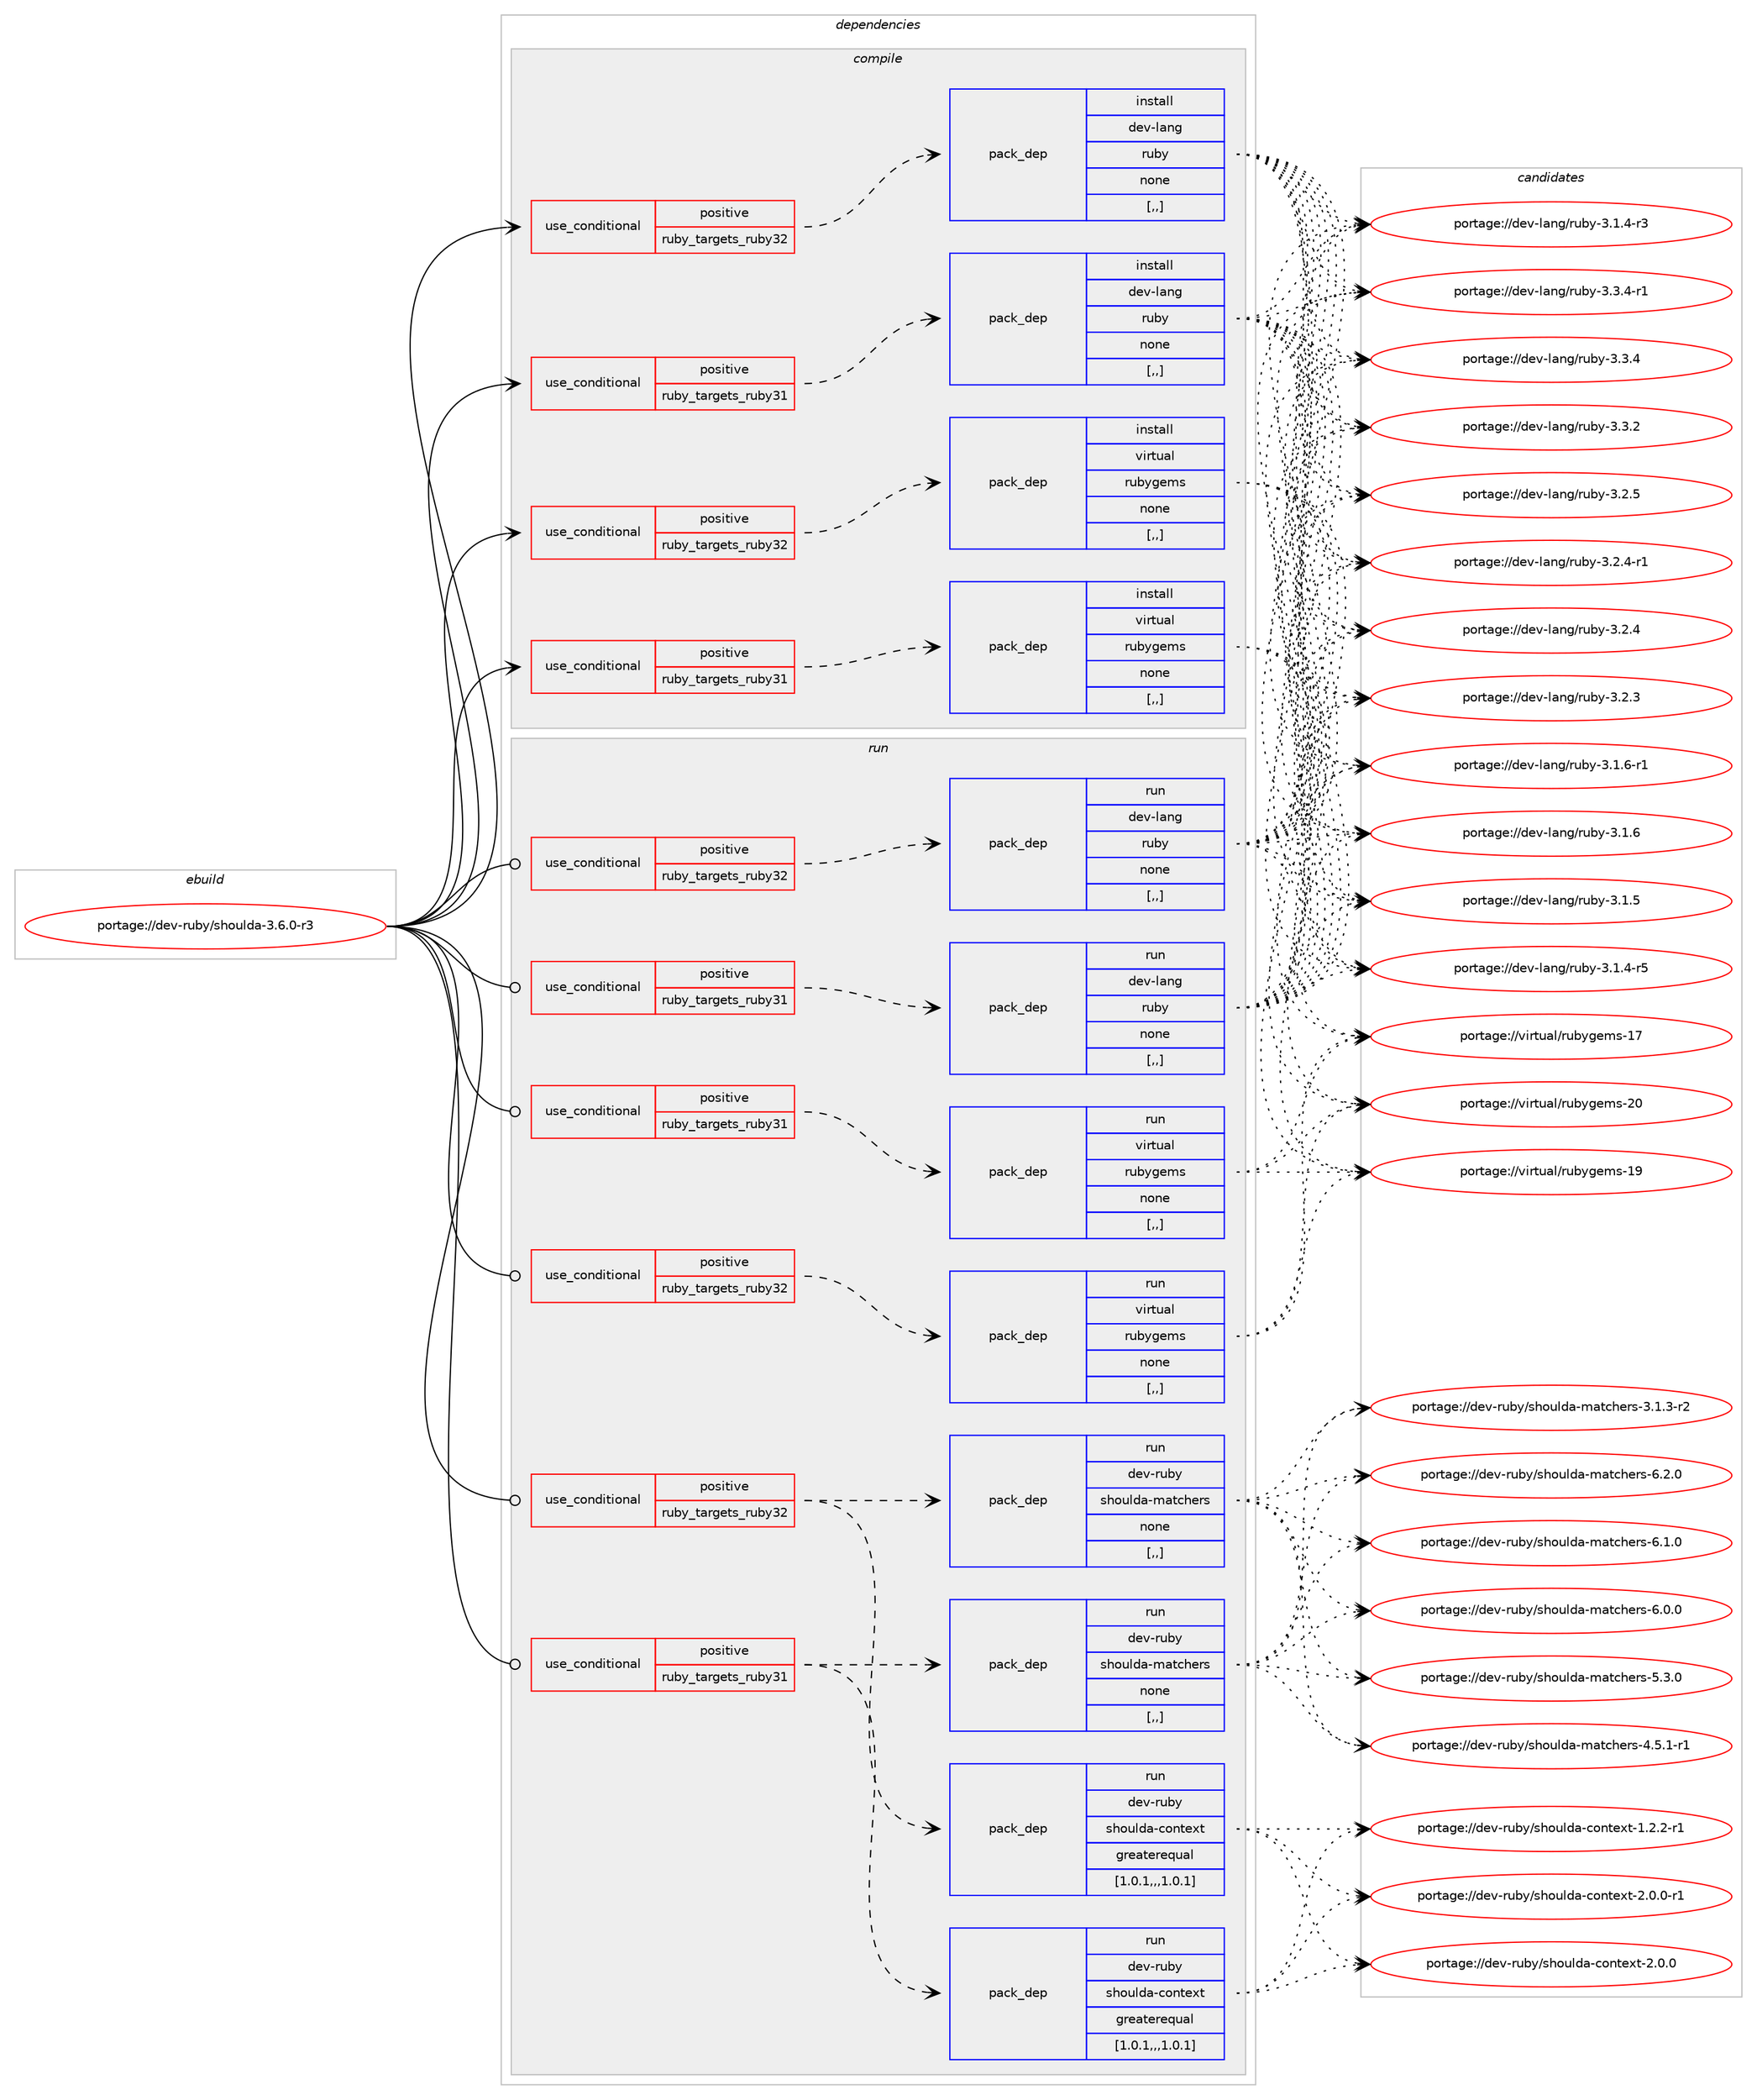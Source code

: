 digraph prolog {

# *************
# Graph options
# *************

newrank=true;
concentrate=true;
compound=true;
graph [rankdir=LR,fontname=Helvetica,fontsize=10,ranksep=1.5];#, ranksep=2.5, nodesep=0.2];
edge  [arrowhead=vee];
node  [fontname=Helvetica,fontsize=10];

# **********
# The ebuild
# **********

subgraph cluster_leftcol {
color=gray;
label=<<i>ebuild</i>>;
id [label="portage://dev-ruby/shoulda-3.6.0-r3", color=red, width=4, href="../dev-ruby/shoulda-3.6.0-r3.svg"];
}

# ****************
# The dependencies
# ****************

subgraph cluster_midcol {
color=gray;
label=<<i>dependencies</i>>;
subgraph cluster_compile {
fillcolor="#eeeeee";
style=filled;
label=<<i>compile</i>>;
subgraph cond56481 {
dependency203065 [label=<<TABLE BORDER="0" CELLBORDER="1" CELLSPACING="0" CELLPADDING="4"><TR><TD ROWSPAN="3" CELLPADDING="10">use_conditional</TD></TR><TR><TD>positive</TD></TR><TR><TD>ruby_targets_ruby31</TD></TR></TABLE>>, shape=none, color=red];
subgraph pack145198 {
dependency203066 [label=<<TABLE BORDER="0" CELLBORDER="1" CELLSPACING="0" CELLPADDING="4" WIDTH="220"><TR><TD ROWSPAN="6" CELLPADDING="30">pack_dep</TD></TR><TR><TD WIDTH="110">install</TD></TR><TR><TD>dev-lang</TD></TR><TR><TD>ruby</TD></TR><TR><TD>none</TD></TR><TR><TD>[,,]</TD></TR></TABLE>>, shape=none, color=blue];
}
dependency203065:e -> dependency203066:w [weight=20,style="dashed",arrowhead="vee"];
}
id:e -> dependency203065:w [weight=20,style="solid",arrowhead="vee"];
subgraph cond56482 {
dependency203067 [label=<<TABLE BORDER="0" CELLBORDER="1" CELLSPACING="0" CELLPADDING="4"><TR><TD ROWSPAN="3" CELLPADDING="10">use_conditional</TD></TR><TR><TD>positive</TD></TR><TR><TD>ruby_targets_ruby31</TD></TR></TABLE>>, shape=none, color=red];
subgraph pack145199 {
dependency203068 [label=<<TABLE BORDER="0" CELLBORDER="1" CELLSPACING="0" CELLPADDING="4" WIDTH="220"><TR><TD ROWSPAN="6" CELLPADDING="30">pack_dep</TD></TR><TR><TD WIDTH="110">install</TD></TR><TR><TD>virtual</TD></TR><TR><TD>rubygems</TD></TR><TR><TD>none</TD></TR><TR><TD>[,,]</TD></TR></TABLE>>, shape=none, color=blue];
}
dependency203067:e -> dependency203068:w [weight=20,style="dashed",arrowhead="vee"];
}
id:e -> dependency203067:w [weight=20,style="solid",arrowhead="vee"];
subgraph cond56483 {
dependency203069 [label=<<TABLE BORDER="0" CELLBORDER="1" CELLSPACING="0" CELLPADDING="4"><TR><TD ROWSPAN="3" CELLPADDING="10">use_conditional</TD></TR><TR><TD>positive</TD></TR><TR><TD>ruby_targets_ruby32</TD></TR></TABLE>>, shape=none, color=red];
subgraph pack145200 {
dependency203070 [label=<<TABLE BORDER="0" CELLBORDER="1" CELLSPACING="0" CELLPADDING="4" WIDTH="220"><TR><TD ROWSPAN="6" CELLPADDING="30">pack_dep</TD></TR><TR><TD WIDTH="110">install</TD></TR><TR><TD>dev-lang</TD></TR><TR><TD>ruby</TD></TR><TR><TD>none</TD></TR><TR><TD>[,,]</TD></TR></TABLE>>, shape=none, color=blue];
}
dependency203069:e -> dependency203070:w [weight=20,style="dashed",arrowhead="vee"];
}
id:e -> dependency203069:w [weight=20,style="solid",arrowhead="vee"];
subgraph cond56484 {
dependency203071 [label=<<TABLE BORDER="0" CELLBORDER="1" CELLSPACING="0" CELLPADDING="4"><TR><TD ROWSPAN="3" CELLPADDING="10">use_conditional</TD></TR><TR><TD>positive</TD></TR><TR><TD>ruby_targets_ruby32</TD></TR></TABLE>>, shape=none, color=red];
subgraph pack145201 {
dependency203072 [label=<<TABLE BORDER="0" CELLBORDER="1" CELLSPACING="0" CELLPADDING="4" WIDTH="220"><TR><TD ROWSPAN="6" CELLPADDING="30">pack_dep</TD></TR><TR><TD WIDTH="110">install</TD></TR><TR><TD>virtual</TD></TR><TR><TD>rubygems</TD></TR><TR><TD>none</TD></TR><TR><TD>[,,]</TD></TR></TABLE>>, shape=none, color=blue];
}
dependency203071:e -> dependency203072:w [weight=20,style="dashed",arrowhead="vee"];
}
id:e -> dependency203071:w [weight=20,style="solid",arrowhead="vee"];
}
subgraph cluster_compileandrun {
fillcolor="#eeeeee";
style=filled;
label=<<i>compile and run</i>>;
}
subgraph cluster_run {
fillcolor="#eeeeee";
style=filled;
label=<<i>run</i>>;
subgraph cond56485 {
dependency203073 [label=<<TABLE BORDER="0" CELLBORDER="1" CELLSPACING="0" CELLPADDING="4"><TR><TD ROWSPAN="3" CELLPADDING="10">use_conditional</TD></TR><TR><TD>positive</TD></TR><TR><TD>ruby_targets_ruby31</TD></TR></TABLE>>, shape=none, color=red];
subgraph pack145202 {
dependency203074 [label=<<TABLE BORDER="0" CELLBORDER="1" CELLSPACING="0" CELLPADDING="4" WIDTH="220"><TR><TD ROWSPAN="6" CELLPADDING="30">pack_dep</TD></TR><TR><TD WIDTH="110">run</TD></TR><TR><TD>dev-lang</TD></TR><TR><TD>ruby</TD></TR><TR><TD>none</TD></TR><TR><TD>[,,]</TD></TR></TABLE>>, shape=none, color=blue];
}
dependency203073:e -> dependency203074:w [weight=20,style="dashed",arrowhead="vee"];
}
id:e -> dependency203073:w [weight=20,style="solid",arrowhead="odot"];
subgraph cond56486 {
dependency203075 [label=<<TABLE BORDER="0" CELLBORDER="1" CELLSPACING="0" CELLPADDING="4"><TR><TD ROWSPAN="3" CELLPADDING="10">use_conditional</TD></TR><TR><TD>positive</TD></TR><TR><TD>ruby_targets_ruby31</TD></TR></TABLE>>, shape=none, color=red];
subgraph pack145203 {
dependency203076 [label=<<TABLE BORDER="0" CELLBORDER="1" CELLSPACING="0" CELLPADDING="4" WIDTH="220"><TR><TD ROWSPAN="6" CELLPADDING="30">pack_dep</TD></TR><TR><TD WIDTH="110">run</TD></TR><TR><TD>dev-ruby</TD></TR><TR><TD>shoulda-context</TD></TR><TR><TD>greaterequal</TD></TR><TR><TD>[1.0.1,,,1.0.1]</TD></TR></TABLE>>, shape=none, color=blue];
}
dependency203075:e -> dependency203076:w [weight=20,style="dashed",arrowhead="vee"];
subgraph pack145204 {
dependency203077 [label=<<TABLE BORDER="0" CELLBORDER="1" CELLSPACING="0" CELLPADDING="4" WIDTH="220"><TR><TD ROWSPAN="6" CELLPADDING="30">pack_dep</TD></TR><TR><TD WIDTH="110">run</TD></TR><TR><TD>dev-ruby</TD></TR><TR><TD>shoulda-matchers</TD></TR><TR><TD>none</TD></TR><TR><TD>[,,]</TD></TR></TABLE>>, shape=none, color=blue];
}
dependency203075:e -> dependency203077:w [weight=20,style="dashed",arrowhead="vee"];
}
id:e -> dependency203075:w [weight=20,style="solid",arrowhead="odot"];
subgraph cond56487 {
dependency203078 [label=<<TABLE BORDER="0" CELLBORDER="1" CELLSPACING="0" CELLPADDING="4"><TR><TD ROWSPAN="3" CELLPADDING="10">use_conditional</TD></TR><TR><TD>positive</TD></TR><TR><TD>ruby_targets_ruby31</TD></TR></TABLE>>, shape=none, color=red];
subgraph pack145205 {
dependency203079 [label=<<TABLE BORDER="0" CELLBORDER="1" CELLSPACING="0" CELLPADDING="4" WIDTH="220"><TR><TD ROWSPAN="6" CELLPADDING="30">pack_dep</TD></TR><TR><TD WIDTH="110">run</TD></TR><TR><TD>virtual</TD></TR><TR><TD>rubygems</TD></TR><TR><TD>none</TD></TR><TR><TD>[,,]</TD></TR></TABLE>>, shape=none, color=blue];
}
dependency203078:e -> dependency203079:w [weight=20,style="dashed",arrowhead="vee"];
}
id:e -> dependency203078:w [weight=20,style="solid",arrowhead="odot"];
subgraph cond56488 {
dependency203080 [label=<<TABLE BORDER="0" CELLBORDER="1" CELLSPACING="0" CELLPADDING="4"><TR><TD ROWSPAN="3" CELLPADDING="10">use_conditional</TD></TR><TR><TD>positive</TD></TR><TR><TD>ruby_targets_ruby32</TD></TR></TABLE>>, shape=none, color=red];
subgraph pack145206 {
dependency203081 [label=<<TABLE BORDER="0" CELLBORDER="1" CELLSPACING="0" CELLPADDING="4" WIDTH="220"><TR><TD ROWSPAN="6" CELLPADDING="30">pack_dep</TD></TR><TR><TD WIDTH="110">run</TD></TR><TR><TD>dev-lang</TD></TR><TR><TD>ruby</TD></TR><TR><TD>none</TD></TR><TR><TD>[,,]</TD></TR></TABLE>>, shape=none, color=blue];
}
dependency203080:e -> dependency203081:w [weight=20,style="dashed",arrowhead="vee"];
}
id:e -> dependency203080:w [weight=20,style="solid",arrowhead="odot"];
subgraph cond56489 {
dependency203082 [label=<<TABLE BORDER="0" CELLBORDER="1" CELLSPACING="0" CELLPADDING="4"><TR><TD ROWSPAN="3" CELLPADDING="10">use_conditional</TD></TR><TR><TD>positive</TD></TR><TR><TD>ruby_targets_ruby32</TD></TR></TABLE>>, shape=none, color=red];
subgraph pack145207 {
dependency203083 [label=<<TABLE BORDER="0" CELLBORDER="1" CELLSPACING="0" CELLPADDING="4" WIDTH="220"><TR><TD ROWSPAN="6" CELLPADDING="30">pack_dep</TD></TR><TR><TD WIDTH="110">run</TD></TR><TR><TD>dev-ruby</TD></TR><TR><TD>shoulda-context</TD></TR><TR><TD>greaterequal</TD></TR><TR><TD>[1.0.1,,,1.0.1]</TD></TR></TABLE>>, shape=none, color=blue];
}
dependency203082:e -> dependency203083:w [weight=20,style="dashed",arrowhead="vee"];
subgraph pack145208 {
dependency203084 [label=<<TABLE BORDER="0" CELLBORDER="1" CELLSPACING="0" CELLPADDING="4" WIDTH="220"><TR><TD ROWSPAN="6" CELLPADDING="30">pack_dep</TD></TR><TR><TD WIDTH="110">run</TD></TR><TR><TD>dev-ruby</TD></TR><TR><TD>shoulda-matchers</TD></TR><TR><TD>none</TD></TR><TR><TD>[,,]</TD></TR></TABLE>>, shape=none, color=blue];
}
dependency203082:e -> dependency203084:w [weight=20,style="dashed",arrowhead="vee"];
}
id:e -> dependency203082:w [weight=20,style="solid",arrowhead="odot"];
subgraph cond56490 {
dependency203085 [label=<<TABLE BORDER="0" CELLBORDER="1" CELLSPACING="0" CELLPADDING="4"><TR><TD ROWSPAN="3" CELLPADDING="10">use_conditional</TD></TR><TR><TD>positive</TD></TR><TR><TD>ruby_targets_ruby32</TD></TR></TABLE>>, shape=none, color=red];
subgraph pack145209 {
dependency203086 [label=<<TABLE BORDER="0" CELLBORDER="1" CELLSPACING="0" CELLPADDING="4" WIDTH="220"><TR><TD ROWSPAN="6" CELLPADDING="30">pack_dep</TD></TR><TR><TD WIDTH="110">run</TD></TR><TR><TD>virtual</TD></TR><TR><TD>rubygems</TD></TR><TR><TD>none</TD></TR><TR><TD>[,,]</TD></TR></TABLE>>, shape=none, color=blue];
}
dependency203085:e -> dependency203086:w [weight=20,style="dashed",arrowhead="vee"];
}
id:e -> dependency203085:w [weight=20,style="solid",arrowhead="odot"];
}
}

# **************
# The candidates
# **************

subgraph cluster_choices {
rank=same;
color=gray;
label=<<i>candidates</i>>;

subgraph choice145198 {
color=black;
nodesep=1;
choice100101118451089711010347114117981214551465146524511449 [label="portage://dev-lang/ruby-3.3.4-r1", color=red, width=4,href="../dev-lang/ruby-3.3.4-r1.svg"];
choice10010111845108971101034711411798121455146514652 [label="portage://dev-lang/ruby-3.3.4", color=red, width=4,href="../dev-lang/ruby-3.3.4.svg"];
choice10010111845108971101034711411798121455146514650 [label="portage://dev-lang/ruby-3.3.2", color=red, width=4,href="../dev-lang/ruby-3.3.2.svg"];
choice10010111845108971101034711411798121455146504653 [label="portage://dev-lang/ruby-3.2.5", color=red, width=4,href="../dev-lang/ruby-3.2.5.svg"];
choice100101118451089711010347114117981214551465046524511449 [label="portage://dev-lang/ruby-3.2.4-r1", color=red, width=4,href="../dev-lang/ruby-3.2.4-r1.svg"];
choice10010111845108971101034711411798121455146504652 [label="portage://dev-lang/ruby-3.2.4", color=red, width=4,href="../dev-lang/ruby-3.2.4.svg"];
choice10010111845108971101034711411798121455146504651 [label="portage://dev-lang/ruby-3.2.3", color=red, width=4,href="../dev-lang/ruby-3.2.3.svg"];
choice100101118451089711010347114117981214551464946544511449 [label="portage://dev-lang/ruby-3.1.6-r1", color=red, width=4,href="../dev-lang/ruby-3.1.6-r1.svg"];
choice10010111845108971101034711411798121455146494654 [label="portage://dev-lang/ruby-3.1.6", color=red, width=4,href="../dev-lang/ruby-3.1.6.svg"];
choice10010111845108971101034711411798121455146494653 [label="portage://dev-lang/ruby-3.1.5", color=red, width=4,href="../dev-lang/ruby-3.1.5.svg"];
choice100101118451089711010347114117981214551464946524511453 [label="portage://dev-lang/ruby-3.1.4-r5", color=red, width=4,href="../dev-lang/ruby-3.1.4-r5.svg"];
choice100101118451089711010347114117981214551464946524511451 [label="portage://dev-lang/ruby-3.1.4-r3", color=red, width=4,href="../dev-lang/ruby-3.1.4-r3.svg"];
dependency203066:e -> choice100101118451089711010347114117981214551465146524511449:w [style=dotted,weight="100"];
dependency203066:e -> choice10010111845108971101034711411798121455146514652:w [style=dotted,weight="100"];
dependency203066:e -> choice10010111845108971101034711411798121455146514650:w [style=dotted,weight="100"];
dependency203066:e -> choice10010111845108971101034711411798121455146504653:w [style=dotted,weight="100"];
dependency203066:e -> choice100101118451089711010347114117981214551465046524511449:w [style=dotted,weight="100"];
dependency203066:e -> choice10010111845108971101034711411798121455146504652:w [style=dotted,weight="100"];
dependency203066:e -> choice10010111845108971101034711411798121455146504651:w [style=dotted,weight="100"];
dependency203066:e -> choice100101118451089711010347114117981214551464946544511449:w [style=dotted,weight="100"];
dependency203066:e -> choice10010111845108971101034711411798121455146494654:w [style=dotted,weight="100"];
dependency203066:e -> choice10010111845108971101034711411798121455146494653:w [style=dotted,weight="100"];
dependency203066:e -> choice100101118451089711010347114117981214551464946524511453:w [style=dotted,weight="100"];
dependency203066:e -> choice100101118451089711010347114117981214551464946524511451:w [style=dotted,weight="100"];
}
subgraph choice145199 {
color=black;
nodesep=1;
choice118105114116117971084711411798121103101109115455048 [label="portage://virtual/rubygems-20", color=red, width=4,href="../virtual/rubygems-20.svg"];
choice118105114116117971084711411798121103101109115454957 [label="portage://virtual/rubygems-19", color=red, width=4,href="../virtual/rubygems-19.svg"];
choice118105114116117971084711411798121103101109115454955 [label="portage://virtual/rubygems-17", color=red, width=4,href="../virtual/rubygems-17.svg"];
dependency203068:e -> choice118105114116117971084711411798121103101109115455048:w [style=dotted,weight="100"];
dependency203068:e -> choice118105114116117971084711411798121103101109115454957:w [style=dotted,weight="100"];
dependency203068:e -> choice118105114116117971084711411798121103101109115454955:w [style=dotted,weight="100"];
}
subgraph choice145200 {
color=black;
nodesep=1;
choice100101118451089711010347114117981214551465146524511449 [label="portage://dev-lang/ruby-3.3.4-r1", color=red, width=4,href="../dev-lang/ruby-3.3.4-r1.svg"];
choice10010111845108971101034711411798121455146514652 [label="portage://dev-lang/ruby-3.3.4", color=red, width=4,href="../dev-lang/ruby-3.3.4.svg"];
choice10010111845108971101034711411798121455146514650 [label="portage://dev-lang/ruby-3.3.2", color=red, width=4,href="../dev-lang/ruby-3.3.2.svg"];
choice10010111845108971101034711411798121455146504653 [label="portage://dev-lang/ruby-3.2.5", color=red, width=4,href="../dev-lang/ruby-3.2.5.svg"];
choice100101118451089711010347114117981214551465046524511449 [label="portage://dev-lang/ruby-3.2.4-r1", color=red, width=4,href="../dev-lang/ruby-3.2.4-r1.svg"];
choice10010111845108971101034711411798121455146504652 [label="portage://dev-lang/ruby-3.2.4", color=red, width=4,href="../dev-lang/ruby-3.2.4.svg"];
choice10010111845108971101034711411798121455146504651 [label="portage://dev-lang/ruby-3.2.3", color=red, width=4,href="../dev-lang/ruby-3.2.3.svg"];
choice100101118451089711010347114117981214551464946544511449 [label="portage://dev-lang/ruby-3.1.6-r1", color=red, width=4,href="../dev-lang/ruby-3.1.6-r1.svg"];
choice10010111845108971101034711411798121455146494654 [label="portage://dev-lang/ruby-3.1.6", color=red, width=4,href="../dev-lang/ruby-3.1.6.svg"];
choice10010111845108971101034711411798121455146494653 [label="portage://dev-lang/ruby-3.1.5", color=red, width=4,href="../dev-lang/ruby-3.1.5.svg"];
choice100101118451089711010347114117981214551464946524511453 [label="portage://dev-lang/ruby-3.1.4-r5", color=red, width=4,href="../dev-lang/ruby-3.1.4-r5.svg"];
choice100101118451089711010347114117981214551464946524511451 [label="portage://dev-lang/ruby-3.1.4-r3", color=red, width=4,href="../dev-lang/ruby-3.1.4-r3.svg"];
dependency203070:e -> choice100101118451089711010347114117981214551465146524511449:w [style=dotted,weight="100"];
dependency203070:e -> choice10010111845108971101034711411798121455146514652:w [style=dotted,weight="100"];
dependency203070:e -> choice10010111845108971101034711411798121455146514650:w [style=dotted,weight="100"];
dependency203070:e -> choice10010111845108971101034711411798121455146504653:w [style=dotted,weight="100"];
dependency203070:e -> choice100101118451089711010347114117981214551465046524511449:w [style=dotted,weight="100"];
dependency203070:e -> choice10010111845108971101034711411798121455146504652:w [style=dotted,weight="100"];
dependency203070:e -> choice10010111845108971101034711411798121455146504651:w [style=dotted,weight="100"];
dependency203070:e -> choice100101118451089711010347114117981214551464946544511449:w [style=dotted,weight="100"];
dependency203070:e -> choice10010111845108971101034711411798121455146494654:w [style=dotted,weight="100"];
dependency203070:e -> choice10010111845108971101034711411798121455146494653:w [style=dotted,weight="100"];
dependency203070:e -> choice100101118451089711010347114117981214551464946524511453:w [style=dotted,weight="100"];
dependency203070:e -> choice100101118451089711010347114117981214551464946524511451:w [style=dotted,weight="100"];
}
subgraph choice145201 {
color=black;
nodesep=1;
choice118105114116117971084711411798121103101109115455048 [label="portage://virtual/rubygems-20", color=red, width=4,href="../virtual/rubygems-20.svg"];
choice118105114116117971084711411798121103101109115454957 [label="portage://virtual/rubygems-19", color=red, width=4,href="../virtual/rubygems-19.svg"];
choice118105114116117971084711411798121103101109115454955 [label="portage://virtual/rubygems-17", color=red, width=4,href="../virtual/rubygems-17.svg"];
dependency203072:e -> choice118105114116117971084711411798121103101109115455048:w [style=dotted,weight="100"];
dependency203072:e -> choice118105114116117971084711411798121103101109115454957:w [style=dotted,weight="100"];
dependency203072:e -> choice118105114116117971084711411798121103101109115454955:w [style=dotted,weight="100"];
}
subgraph choice145202 {
color=black;
nodesep=1;
choice100101118451089711010347114117981214551465146524511449 [label="portage://dev-lang/ruby-3.3.4-r1", color=red, width=4,href="../dev-lang/ruby-3.3.4-r1.svg"];
choice10010111845108971101034711411798121455146514652 [label="portage://dev-lang/ruby-3.3.4", color=red, width=4,href="../dev-lang/ruby-3.3.4.svg"];
choice10010111845108971101034711411798121455146514650 [label="portage://dev-lang/ruby-3.3.2", color=red, width=4,href="../dev-lang/ruby-3.3.2.svg"];
choice10010111845108971101034711411798121455146504653 [label="portage://dev-lang/ruby-3.2.5", color=red, width=4,href="../dev-lang/ruby-3.2.5.svg"];
choice100101118451089711010347114117981214551465046524511449 [label="portage://dev-lang/ruby-3.2.4-r1", color=red, width=4,href="../dev-lang/ruby-3.2.4-r1.svg"];
choice10010111845108971101034711411798121455146504652 [label="portage://dev-lang/ruby-3.2.4", color=red, width=4,href="../dev-lang/ruby-3.2.4.svg"];
choice10010111845108971101034711411798121455146504651 [label="portage://dev-lang/ruby-3.2.3", color=red, width=4,href="../dev-lang/ruby-3.2.3.svg"];
choice100101118451089711010347114117981214551464946544511449 [label="portage://dev-lang/ruby-3.1.6-r1", color=red, width=4,href="../dev-lang/ruby-3.1.6-r1.svg"];
choice10010111845108971101034711411798121455146494654 [label="portage://dev-lang/ruby-3.1.6", color=red, width=4,href="../dev-lang/ruby-3.1.6.svg"];
choice10010111845108971101034711411798121455146494653 [label="portage://dev-lang/ruby-3.1.5", color=red, width=4,href="../dev-lang/ruby-3.1.5.svg"];
choice100101118451089711010347114117981214551464946524511453 [label="portage://dev-lang/ruby-3.1.4-r5", color=red, width=4,href="../dev-lang/ruby-3.1.4-r5.svg"];
choice100101118451089711010347114117981214551464946524511451 [label="portage://dev-lang/ruby-3.1.4-r3", color=red, width=4,href="../dev-lang/ruby-3.1.4-r3.svg"];
dependency203074:e -> choice100101118451089711010347114117981214551465146524511449:w [style=dotted,weight="100"];
dependency203074:e -> choice10010111845108971101034711411798121455146514652:w [style=dotted,weight="100"];
dependency203074:e -> choice10010111845108971101034711411798121455146514650:w [style=dotted,weight="100"];
dependency203074:e -> choice10010111845108971101034711411798121455146504653:w [style=dotted,weight="100"];
dependency203074:e -> choice100101118451089711010347114117981214551465046524511449:w [style=dotted,weight="100"];
dependency203074:e -> choice10010111845108971101034711411798121455146504652:w [style=dotted,weight="100"];
dependency203074:e -> choice10010111845108971101034711411798121455146504651:w [style=dotted,weight="100"];
dependency203074:e -> choice100101118451089711010347114117981214551464946544511449:w [style=dotted,weight="100"];
dependency203074:e -> choice10010111845108971101034711411798121455146494654:w [style=dotted,weight="100"];
dependency203074:e -> choice10010111845108971101034711411798121455146494653:w [style=dotted,weight="100"];
dependency203074:e -> choice100101118451089711010347114117981214551464946524511453:w [style=dotted,weight="100"];
dependency203074:e -> choice100101118451089711010347114117981214551464946524511451:w [style=dotted,weight="100"];
}
subgraph choice145203 {
color=black;
nodesep=1;
choice1001011184511411798121471151041111171081009745991111101161011201164550464846484511449 [label="portage://dev-ruby/shoulda-context-2.0.0-r1", color=red, width=4,href="../dev-ruby/shoulda-context-2.0.0-r1.svg"];
choice100101118451141179812147115104111117108100974599111110116101120116455046484648 [label="portage://dev-ruby/shoulda-context-2.0.0", color=red, width=4,href="../dev-ruby/shoulda-context-2.0.0.svg"];
choice1001011184511411798121471151041111171081009745991111101161011201164549465046504511449 [label="portage://dev-ruby/shoulda-context-1.2.2-r1", color=red, width=4,href="../dev-ruby/shoulda-context-1.2.2-r1.svg"];
dependency203076:e -> choice1001011184511411798121471151041111171081009745991111101161011201164550464846484511449:w [style=dotted,weight="100"];
dependency203076:e -> choice100101118451141179812147115104111117108100974599111110116101120116455046484648:w [style=dotted,weight="100"];
dependency203076:e -> choice1001011184511411798121471151041111171081009745991111101161011201164549465046504511449:w [style=dotted,weight="100"];
}
subgraph choice145204 {
color=black;
nodesep=1;
choice10010111845114117981214711510411111710810097451099711699104101114115455446504648 [label="portage://dev-ruby/shoulda-matchers-6.2.0", color=red, width=4,href="../dev-ruby/shoulda-matchers-6.2.0.svg"];
choice10010111845114117981214711510411111710810097451099711699104101114115455446494648 [label="portage://dev-ruby/shoulda-matchers-6.1.0", color=red, width=4,href="../dev-ruby/shoulda-matchers-6.1.0.svg"];
choice10010111845114117981214711510411111710810097451099711699104101114115455446484648 [label="portage://dev-ruby/shoulda-matchers-6.0.0", color=red, width=4,href="../dev-ruby/shoulda-matchers-6.0.0.svg"];
choice10010111845114117981214711510411111710810097451099711699104101114115455346514648 [label="portage://dev-ruby/shoulda-matchers-5.3.0", color=red, width=4,href="../dev-ruby/shoulda-matchers-5.3.0.svg"];
choice100101118451141179812147115104111117108100974510997116991041011141154552465346494511449 [label="portage://dev-ruby/shoulda-matchers-4.5.1-r1", color=red, width=4,href="../dev-ruby/shoulda-matchers-4.5.1-r1.svg"];
choice100101118451141179812147115104111117108100974510997116991041011141154551464946514511450 [label="portage://dev-ruby/shoulda-matchers-3.1.3-r2", color=red, width=4,href="../dev-ruby/shoulda-matchers-3.1.3-r2.svg"];
dependency203077:e -> choice10010111845114117981214711510411111710810097451099711699104101114115455446504648:w [style=dotted,weight="100"];
dependency203077:e -> choice10010111845114117981214711510411111710810097451099711699104101114115455446494648:w [style=dotted,weight="100"];
dependency203077:e -> choice10010111845114117981214711510411111710810097451099711699104101114115455446484648:w [style=dotted,weight="100"];
dependency203077:e -> choice10010111845114117981214711510411111710810097451099711699104101114115455346514648:w [style=dotted,weight="100"];
dependency203077:e -> choice100101118451141179812147115104111117108100974510997116991041011141154552465346494511449:w [style=dotted,weight="100"];
dependency203077:e -> choice100101118451141179812147115104111117108100974510997116991041011141154551464946514511450:w [style=dotted,weight="100"];
}
subgraph choice145205 {
color=black;
nodesep=1;
choice118105114116117971084711411798121103101109115455048 [label="portage://virtual/rubygems-20", color=red, width=4,href="../virtual/rubygems-20.svg"];
choice118105114116117971084711411798121103101109115454957 [label="portage://virtual/rubygems-19", color=red, width=4,href="../virtual/rubygems-19.svg"];
choice118105114116117971084711411798121103101109115454955 [label="portage://virtual/rubygems-17", color=red, width=4,href="../virtual/rubygems-17.svg"];
dependency203079:e -> choice118105114116117971084711411798121103101109115455048:w [style=dotted,weight="100"];
dependency203079:e -> choice118105114116117971084711411798121103101109115454957:w [style=dotted,weight="100"];
dependency203079:e -> choice118105114116117971084711411798121103101109115454955:w [style=dotted,weight="100"];
}
subgraph choice145206 {
color=black;
nodesep=1;
choice100101118451089711010347114117981214551465146524511449 [label="portage://dev-lang/ruby-3.3.4-r1", color=red, width=4,href="../dev-lang/ruby-3.3.4-r1.svg"];
choice10010111845108971101034711411798121455146514652 [label="portage://dev-lang/ruby-3.3.4", color=red, width=4,href="../dev-lang/ruby-3.3.4.svg"];
choice10010111845108971101034711411798121455146514650 [label="portage://dev-lang/ruby-3.3.2", color=red, width=4,href="../dev-lang/ruby-3.3.2.svg"];
choice10010111845108971101034711411798121455146504653 [label="portage://dev-lang/ruby-3.2.5", color=red, width=4,href="../dev-lang/ruby-3.2.5.svg"];
choice100101118451089711010347114117981214551465046524511449 [label="portage://dev-lang/ruby-3.2.4-r1", color=red, width=4,href="../dev-lang/ruby-3.2.4-r1.svg"];
choice10010111845108971101034711411798121455146504652 [label="portage://dev-lang/ruby-3.2.4", color=red, width=4,href="../dev-lang/ruby-3.2.4.svg"];
choice10010111845108971101034711411798121455146504651 [label="portage://dev-lang/ruby-3.2.3", color=red, width=4,href="../dev-lang/ruby-3.2.3.svg"];
choice100101118451089711010347114117981214551464946544511449 [label="portage://dev-lang/ruby-3.1.6-r1", color=red, width=4,href="../dev-lang/ruby-3.1.6-r1.svg"];
choice10010111845108971101034711411798121455146494654 [label="portage://dev-lang/ruby-3.1.6", color=red, width=4,href="../dev-lang/ruby-3.1.6.svg"];
choice10010111845108971101034711411798121455146494653 [label="portage://dev-lang/ruby-3.1.5", color=red, width=4,href="../dev-lang/ruby-3.1.5.svg"];
choice100101118451089711010347114117981214551464946524511453 [label="portage://dev-lang/ruby-3.1.4-r5", color=red, width=4,href="../dev-lang/ruby-3.1.4-r5.svg"];
choice100101118451089711010347114117981214551464946524511451 [label="portage://dev-lang/ruby-3.1.4-r3", color=red, width=4,href="../dev-lang/ruby-3.1.4-r3.svg"];
dependency203081:e -> choice100101118451089711010347114117981214551465146524511449:w [style=dotted,weight="100"];
dependency203081:e -> choice10010111845108971101034711411798121455146514652:w [style=dotted,weight="100"];
dependency203081:e -> choice10010111845108971101034711411798121455146514650:w [style=dotted,weight="100"];
dependency203081:e -> choice10010111845108971101034711411798121455146504653:w [style=dotted,weight="100"];
dependency203081:e -> choice100101118451089711010347114117981214551465046524511449:w [style=dotted,weight="100"];
dependency203081:e -> choice10010111845108971101034711411798121455146504652:w [style=dotted,weight="100"];
dependency203081:e -> choice10010111845108971101034711411798121455146504651:w [style=dotted,weight="100"];
dependency203081:e -> choice100101118451089711010347114117981214551464946544511449:w [style=dotted,weight="100"];
dependency203081:e -> choice10010111845108971101034711411798121455146494654:w [style=dotted,weight="100"];
dependency203081:e -> choice10010111845108971101034711411798121455146494653:w [style=dotted,weight="100"];
dependency203081:e -> choice100101118451089711010347114117981214551464946524511453:w [style=dotted,weight="100"];
dependency203081:e -> choice100101118451089711010347114117981214551464946524511451:w [style=dotted,weight="100"];
}
subgraph choice145207 {
color=black;
nodesep=1;
choice1001011184511411798121471151041111171081009745991111101161011201164550464846484511449 [label="portage://dev-ruby/shoulda-context-2.0.0-r1", color=red, width=4,href="../dev-ruby/shoulda-context-2.0.0-r1.svg"];
choice100101118451141179812147115104111117108100974599111110116101120116455046484648 [label="portage://dev-ruby/shoulda-context-2.0.0", color=red, width=4,href="../dev-ruby/shoulda-context-2.0.0.svg"];
choice1001011184511411798121471151041111171081009745991111101161011201164549465046504511449 [label="portage://dev-ruby/shoulda-context-1.2.2-r1", color=red, width=4,href="../dev-ruby/shoulda-context-1.2.2-r1.svg"];
dependency203083:e -> choice1001011184511411798121471151041111171081009745991111101161011201164550464846484511449:w [style=dotted,weight="100"];
dependency203083:e -> choice100101118451141179812147115104111117108100974599111110116101120116455046484648:w [style=dotted,weight="100"];
dependency203083:e -> choice1001011184511411798121471151041111171081009745991111101161011201164549465046504511449:w [style=dotted,weight="100"];
}
subgraph choice145208 {
color=black;
nodesep=1;
choice10010111845114117981214711510411111710810097451099711699104101114115455446504648 [label="portage://dev-ruby/shoulda-matchers-6.2.0", color=red, width=4,href="../dev-ruby/shoulda-matchers-6.2.0.svg"];
choice10010111845114117981214711510411111710810097451099711699104101114115455446494648 [label="portage://dev-ruby/shoulda-matchers-6.1.0", color=red, width=4,href="../dev-ruby/shoulda-matchers-6.1.0.svg"];
choice10010111845114117981214711510411111710810097451099711699104101114115455446484648 [label="portage://dev-ruby/shoulda-matchers-6.0.0", color=red, width=4,href="../dev-ruby/shoulda-matchers-6.0.0.svg"];
choice10010111845114117981214711510411111710810097451099711699104101114115455346514648 [label="portage://dev-ruby/shoulda-matchers-5.3.0", color=red, width=4,href="../dev-ruby/shoulda-matchers-5.3.0.svg"];
choice100101118451141179812147115104111117108100974510997116991041011141154552465346494511449 [label="portage://dev-ruby/shoulda-matchers-4.5.1-r1", color=red, width=4,href="../dev-ruby/shoulda-matchers-4.5.1-r1.svg"];
choice100101118451141179812147115104111117108100974510997116991041011141154551464946514511450 [label="portage://dev-ruby/shoulda-matchers-3.1.3-r2", color=red, width=4,href="../dev-ruby/shoulda-matchers-3.1.3-r2.svg"];
dependency203084:e -> choice10010111845114117981214711510411111710810097451099711699104101114115455446504648:w [style=dotted,weight="100"];
dependency203084:e -> choice10010111845114117981214711510411111710810097451099711699104101114115455446494648:w [style=dotted,weight="100"];
dependency203084:e -> choice10010111845114117981214711510411111710810097451099711699104101114115455446484648:w [style=dotted,weight="100"];
dependency203084:e -> choice10010111845114117981214711510411111710810097451099711699104101114115455346514648:w [style=dotted,weight="100"];
dependency203084:e -> choice100101118451141179812147115104111117108100974510997116991041011141154552465346494511449:w [style=dotted,weight="100"];
dependency203084:e -> choice100101118451141179812147115104111117108100974510997116991041011141154551464946514511450:w [style=dotted,weight="100"];
}
subgraph choice145209 {
color=black;
nodesep=1;
choice118105114116117971084711411798121103101109115455048 [label="portage://virtual/rubygems-20", color=red, width=4,href="../virtual/rubygems-20.svg"];
choice118105114116117971084711411798121103101109115454957 [label="portage://virtual/rubygems-19", color=red, width=4,href="../virtual/rubygems-19.svg"];
choice118105114116117971084711411798121103101109115454955 [label="portage://virtual/rubygems-17", color=red, width=4,href="../virtual/rubygems-17.svg"];
dependency203086:e -> choice118105114116117971084711411798121103101109115455048:w [style=dotted,weight="100"];
dependency203086:e -> choice118105114116117971084711411798121103101109115454957:w [style=dotted,weight="100"];
dependency203086:e -> choice118105114116117971084711411798121103101109115454955:w [style=dotted,weight="100"];
}
}

}
